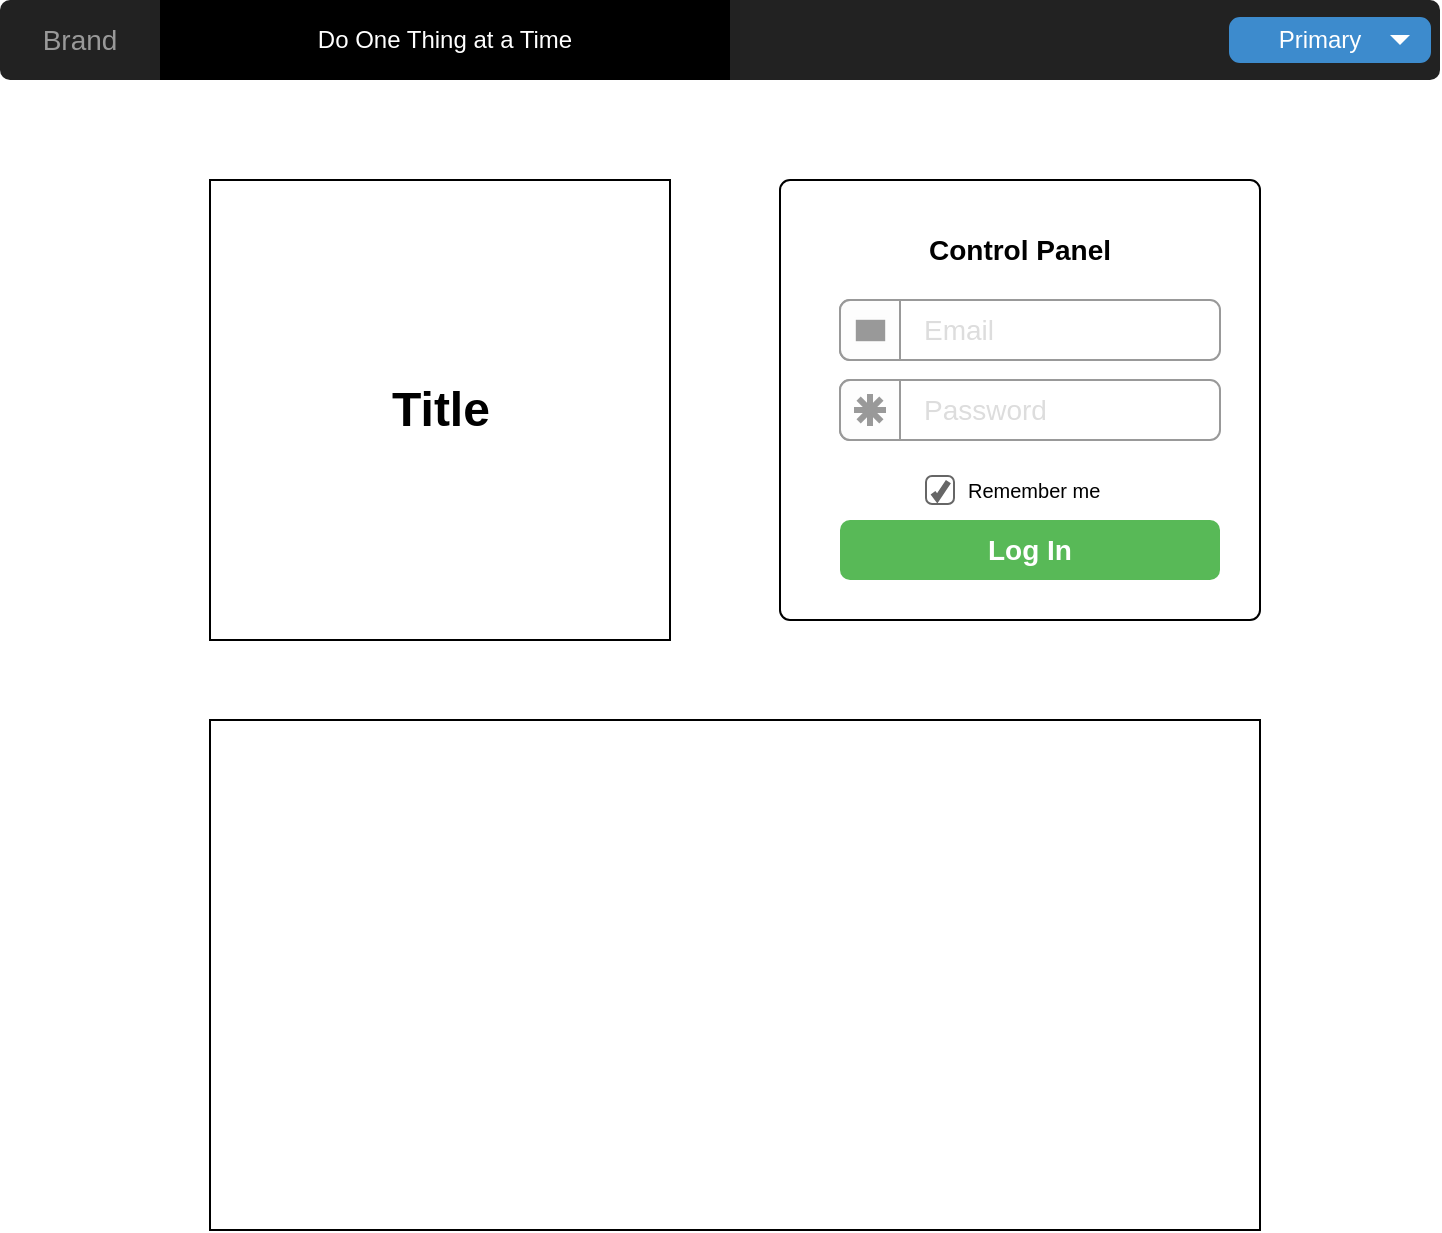 <mxfile version="12.8.2" type="github"><diagram id="0uNQYvPThGTI73Z5MVmt" name="Page-1"><mxGraphModel dx="868" dy="457" grid="1" gridSize="15" guides="1" tooltips="1" connect="1" arrows="1" fold="1" page="1" pageScale="1" pageWidth="850" pageHeight="1100" math="0" shadow="0"><root><mxCell id="0"/><mxCell id="1" parent="0"/><mxCell id="Lb3kyDjZWJiozyzoMxoJ-1" value="Control Panel" style="html=1;shadow=0;dashed=0;shape=mxgraph.bootstrap.rrect;fillColor=#ffffff;align=center;rSize=5;strokeColor=#000000;verticalAlign=top;spacingTop=20;fontSize=14;fontStyle=1;whiteSpace=wrap;" vertex="1" parent="1"><mxGeometry x="450" y="150" width="240" height="220" as="geometry"/></mxCell><mxCell id="Lb3kyDjZWJiozyzoMxoJ-2" value="Email" style="html=1;shadow=0;dashed=0;shape=mxgraph.bootstrap.rrect;rSize=5;strokeColor=#999999;fillColor=#ffffff;fontSize=14;fontColor=#dddddd;align=left;spacingLeft=40;whiteSpace=wrap;resizeWidth=1;" vertex="1" parent="Lb3kyDjZWJiozyzoMxoJ-1"><mxGeometry width="190" height="30" relative="1" as="geometry"><mxPoint x="30" y="60" as="offset"/></mxGeometry></mxCell><mxCell id="Lb3kyDjZWJiozyzoMxoJ-3" value="" style="html=1;shadow=0;dashed=0;shape=mxgraph.bootstrap.leftButton;rSize=5;strokeColor=#999999;fillColor=#fdfdfd;resizeHeight=1;" vertex="1" parent="Lb3kyDjZWJiozyzoMxoJ-2"><mxGeometry width="30" height="30" relative="1" as="geometry"/></mxCell><mxCell id="Lb3kyDjZWJiozyzoMxoJ-4" value="" style="html=1;shadow=0;dashed=0;shape=mxgraph.bootstrap.mail;strokeColor=#fdfdfd;fillColor=#999999;strokeWidth=1.3;" vertex="1" parent="Lb3kyDjZWJiozyzoMxoJ-3"><mxGeometry x="0.5" y="0.5" width="16" height="12" relative="1" as="geometry"><mxPoint x="-8" y="-6" as="offset"/></mxGeometry></mxCell><mxCell id="Lb3kyDjZWJiozyzoMxoJ-5" value="Password" style="html=1;shadow=0;dashed=0;shape=mxgraph.bootstrap.rrect;fillColor=#ffffff;rSize=5;strokeColor=#999999;fontSize=14;fontColor=#dddddd;align=left;spacingLeft=40;whiteSpace=wrap;resizeWidth=1;" vertex="1" parent="Lb3kyDjZWJiozyzoMxoJ-1"><mxGeometry width="190" height="30" relative="1" as="geometry"><mxPoint x="30" y="100" as="offset"/></mxGeometry></mxCell><mxCell id="Lb3kyDjZWJiozyzoMxoJ-6" value="" style="html=1;shadow=0;dashed=0;shape=mxgraph.bootstrap.leftButton;rSize=5;strokeColor=#999999;fillColor=#fdfdfd;resizeHeight=1;" vertex="1" parent="Lb3kyDjZWJiozyzoMxoJ-5"><mxGeometry width="30" height="30" relative="1" as="geometry"><mxPoint as="offset"/></mxGeometry></mxCell><mxCell id="Lb3kyDjZWJiozyzoMxoJ-7" value="" style="html=1;shadow=0;dashed=0;shape=mxgraph.bootstrap.password;strokeColor=#999999;strokeWidth=3;" vertex="1" parent="Lb3kyDjZWJiozyzoMxoJ-6"><mxGeometry x="0.5" y="0.5" width="16" height="16" relative="1" as="geometry"><mxPoint x="-8" y="-8" as="offset"/></mxGeometry></mxCell><mxCell id="Lb3kyDjZWJiozyzoMxoJ-8" value="Remember me" style="html=1;shadow=0;dashed=0;shape=mxgraph.bootstrap.checkbox;rSize=3;strokeColor=#666666;fillColor=#ffffff;labelPosition=right;align=left;spacingLeft=5;fontSize=10;" vertex="1" parent="Lb3kyDjZWJiozyzoMxoJ-1"><mxGeometry width="14" height="14" relative="1" as="geometry"><mxPoint x="73" y="148" as="offset"/></mxGeometry></mxCell><mxCell id="Lb3kyDjZWJiozyzoMxoJ-9" value="Log In" style="html=1;shadow=0;dashed=0;shape=mxgraph.bootstrap.rrect;rSize=5;strokeColor=none;fillColor=#58B957;fontColor=#ffffff;fontSize=14;fontStyle=1;whiteSpace=wrap;resizeWidth=1;" vertex="1" parent="Lb3kyDjZWJiozyzoMxoJ-1"><mxGeometry y="1" width="190" height="30" relative="1" as="geometry"><mxPoint x="30" y="-50" as="offset"/></mxGeometry></mxCell><mxCell id="Lb3kyDjZWJiozyzoMxoJ-10" value="" style="html=1;shadow=0;dashed=0;shape=mxgraph.bootstrap.rrect;strokeColor=none;rSize=5;fillColor=#222222;" vertex="1" parent="1"><mxGeometry x="60" y="60" width="720" height="40" as="geometry"/></mxCell><mxCell id="Lb3kyDjZWJiozyzoMxoJ-11" value="Brand" style="html=1;shadow=0;dashed=0;shape=mxgraph.bootstrap.rect;strokeColor=none;fillColor=none;fontColor=#999999;fontSize=14;whiteSpace=wrap;resizeHeight=1;" vertex="1" parent="Lb3kyDjZWJiozyzoMxoJ-10"><mxGeometry width="80" height="40" relative="1" as="geometry"/></mxCell><mxCell id="Lb3kyDjZWJiozyzoMxoJ-12" value="Do One Thing at a Time" style="html=1;shadow=0;dashed=0;shape=mxgraph.bootstrap.rect;fillColor=#000000;strokeColor=none;fontColor=#ffffff;whiteSpace=wrap;resizeHeight=1;" vertex="1" parent="Lb3kyDjZWJiozyzoMxoJ-10"><mxGeometry width="285" height="40" relative="1" as="geometry"><mxPoint x="80" as="offset"/></mxGeometry></mxCell><mxCell id="Lb3kyDjZWJiozyzoMxoJ-15" value="Primary" style="html=1;shadow=0;dashed=0;shape=mxgraph.bootstrap.rrect;align=center;rSize=5;fillColor=#3D8BCD;strokeColor=#3D8BCD;fontColor=#ffffff;spacingRight=10;whiteSpace=wrap;" vertex="1" parent="Lb3kyDjZWJiozyzoMxoJ-10"><mxGeometry x="615" y="9" width="100" height="22" as="geometry"/></mxCell><mxCell id="Lb3kyDjZWJiozyzoMxoJ-16" value="" style="shape=triangle;direction=south;strokeColor=none;perimeter=none;" vertex="1" parent="Lb3kyDjZWJiozyzoMxoJ-15"><mxGeometry x="1" y="0.5" width="10" height="5" relative="1" as="geometry"><mxPoint x="-20" y="-2.5" as="offset"/></mxGeometry></mxCell><mxCell id="Lb3kyDjZWJiozyzoMxoJ-20" value="" style="whiteSpace=wrap;html=1;aspect=fixed;" vertex="1" parent="1"><mxGeometry x="165" y="150" width="230" height="230" as="geometry"/></mxCell><mxCell id="Lb3kyDjZWJiozyzoMxoJ-21" value="Title" style="text;strokeColor=none;fillColor=none;html=1;fontSize=24;fontStyle=1;verticalAlign=middle;align=center;" vertex="1" parent="1"><mxGeometry x="230" y="245" width="100" height="40" as="geometry"/></mxCell><mxCell id="Lb3kyDjZWJiozyzoMxoJ-22" value="" style="verticalLabelPosition=bottom;verticalAlign=top;html=1;shape=mxgraph.basic.rect;fillColor2=none;strokeWidth=1;size=20;indent=5;" vertex="1" parent="1"><mxGeometry x="165" y="420" width="525" height="255" as="geometry"/></mxCell></root></mxGraphModel></diagram></mxfile>